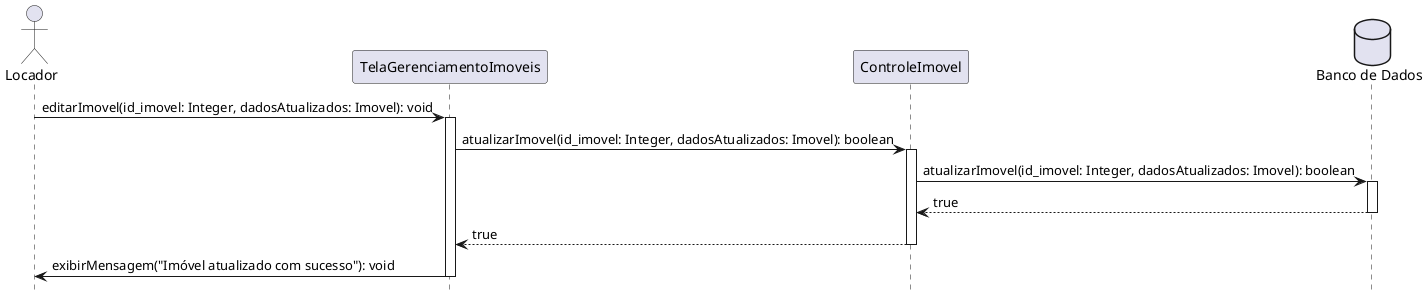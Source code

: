 @startuml "Editar Imóvel"
hide footbox

actor Locador as locador
participant "TelaGerenciamentoImoveis" as tela_gerenciamento
participant "ControleImovel" as controle_imoveis
database "Banco de Dados" as bd

locador -> tela_gerenciamento: editarImovel(id_imovel: Integer, dadosAtualizados: Imovel): void
activate tela_gerenciamento
tela_gerenciamento -> controle_imoveis: atualizarImovel(id_imovel: Integer, dadosAtualizados: Imovel): boolean
activate controle_imoveis

controle_imoveis -> bd: atualizarImovel(id_imovel: Integer, dadosAtualizados: Imovel): boolean
activate bd
bd --> controle_imoveis: true
deactivate bd

controle_imoveis --> tela_gerenciamento: true
deactivate controle_imoveis

tela_gerenciamento -> locador: exibirMensagem("Imóvel atualizado com sucesso"): void
deactivate tela_gerenciamento

@enduml
